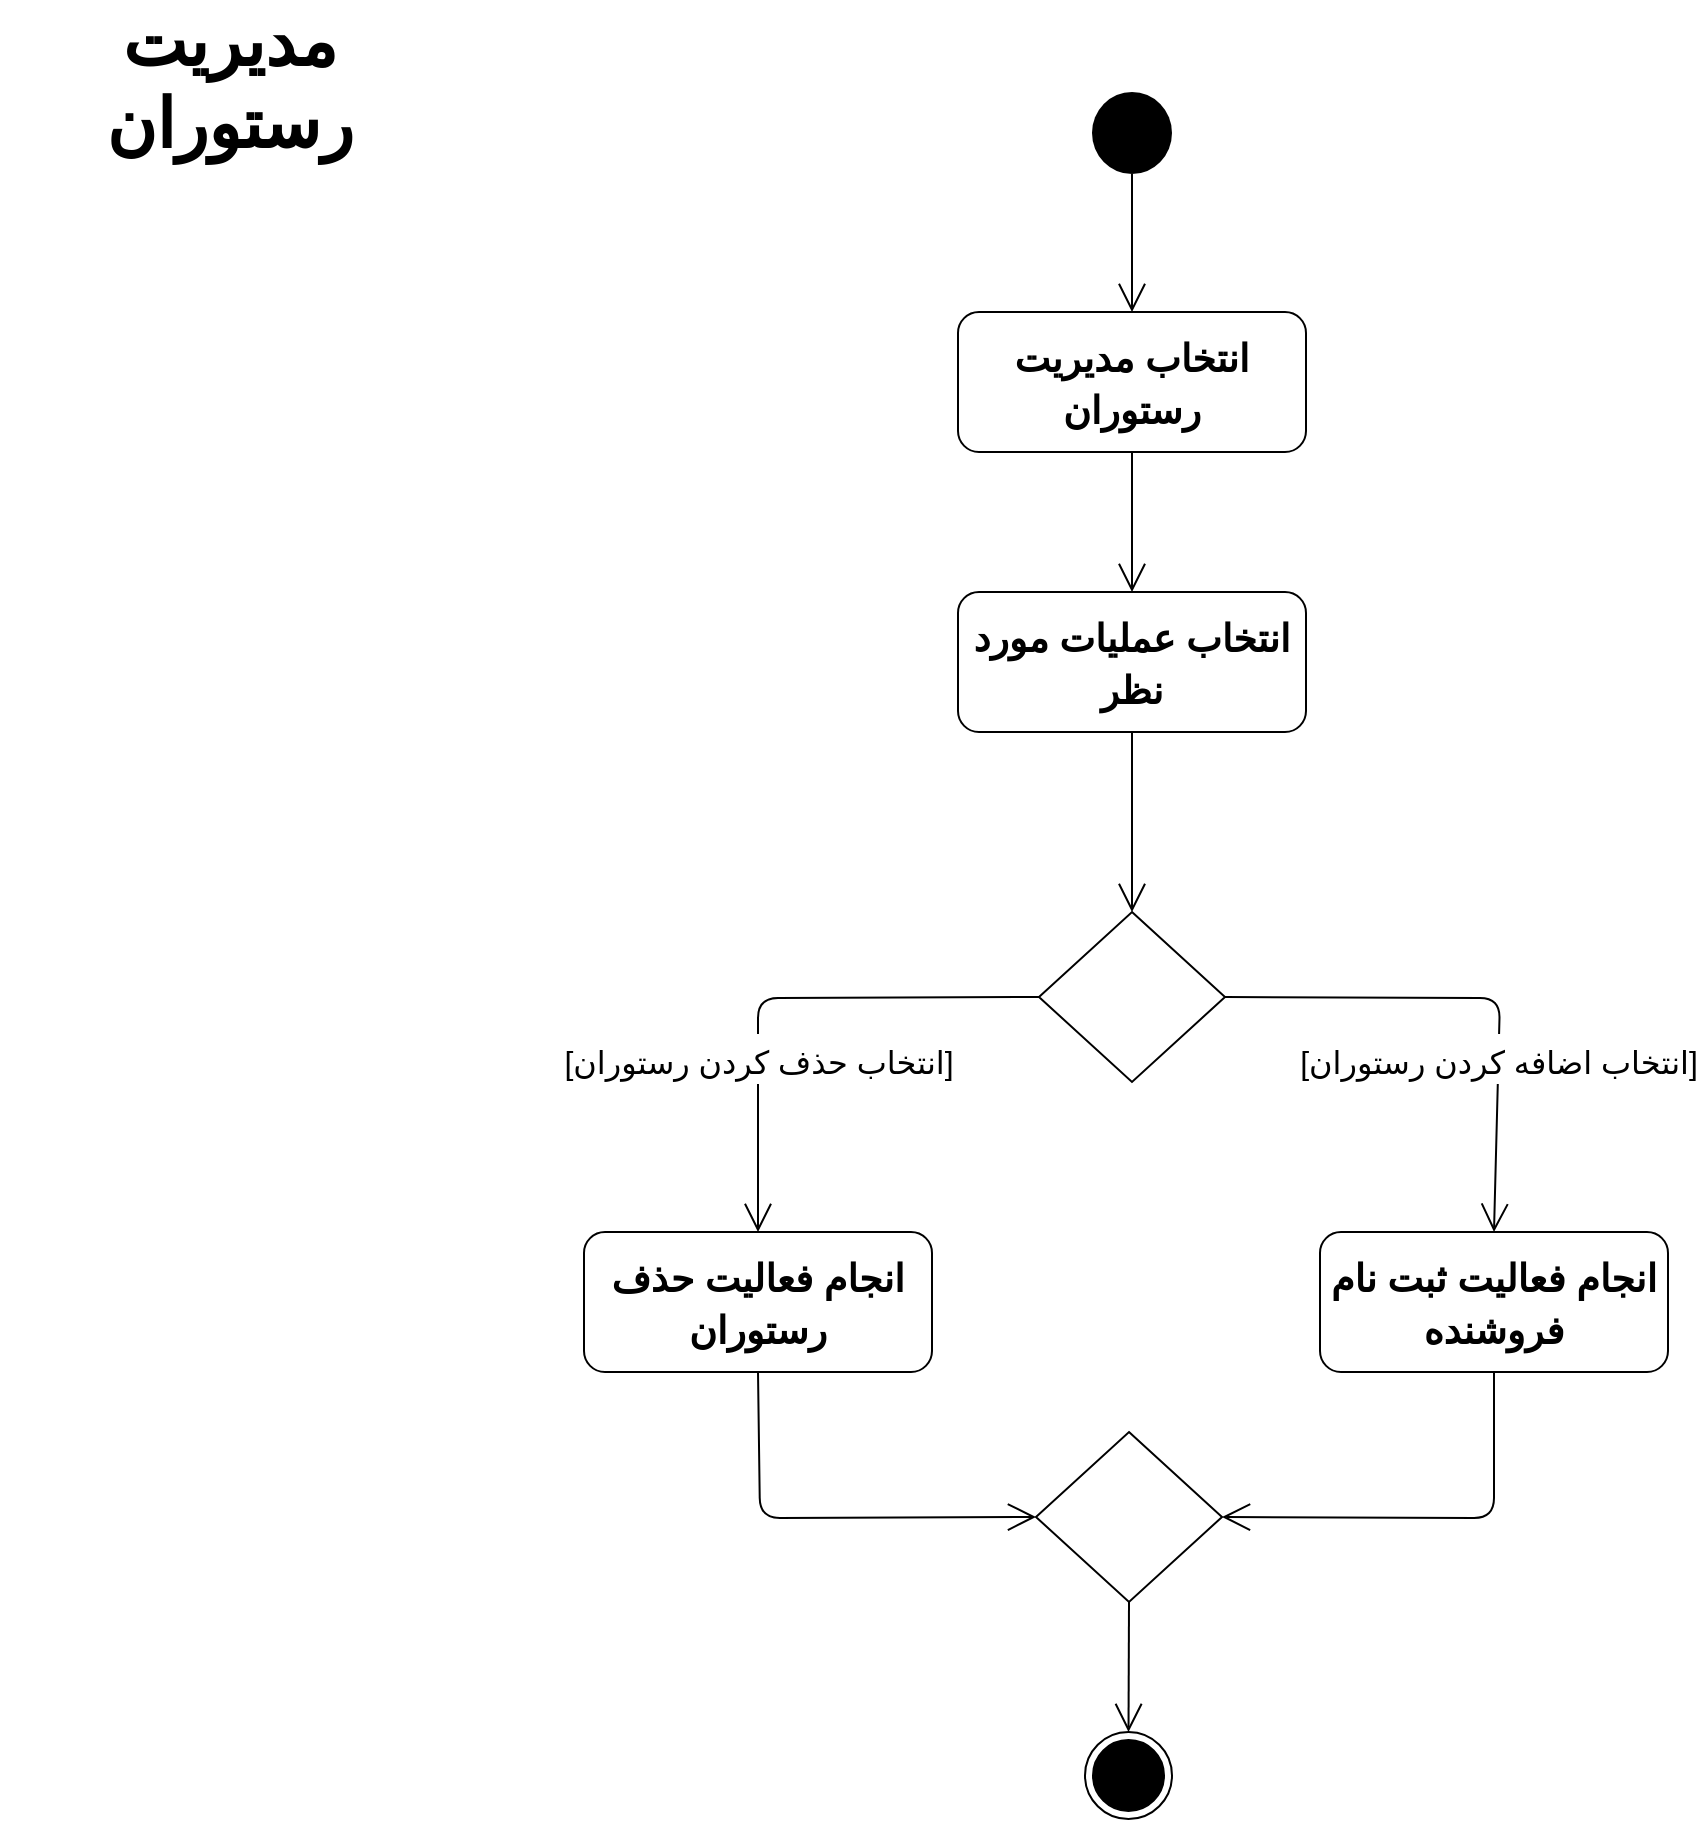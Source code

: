 <mxfile version="14.0.0" type="github">
  <diagram name="Page-1" id="e7e014a7-5840-1c2e-5031-d8a46d1fe8dd">
    <mxGraphModel dx="2076" dy="1160" grid="1" gridSize="10" guides="1" tooltips="1" connect="1" arrows="1" fold="1" page="1" pageScale="1" pageWidth="1169" pageHeight="826" background="#ffffff" math="0" shadow="0">
      <root>
        <mxCell id="0" />
        <mxCell id="1" parent="0" />
        <mxCell id="zklzWbhGourd4f5qVYVP-41" value="" style="ellipse;fillColor=#000000;strokeColor=none;aspect=fixed;" vertex="1" parent="1">
          <mxGeometry x="566" y="60" width="40" height="41.03" as="geometry" />
        </mxCell>
        <mxCell id="zklzWbhGourd4f5qVYVP-42" value="" style="endArrow=open;endFill=1;endSize=12;html=1;fontSize=21;exitX=0.5;exitY=1;exitDx=0;exitDy=0;entryX=0.5;entryY=0;entryDx=0;entryDy=0;" edge="1" parent="1" source="zklzWbhGourd4f5qVYVP-41" target="zklzWbhGourd4f5qVYVP-44">
          <mxGeometry width="160" relative="1" as="geometry">
            <mxPoint x="586" y="473" as="sourcePoint" />
            <mxPoint x="586" y="543" as="targetPoint" />
          </mxGeometry>
        </mxCell>
        <mxCell id="zklzWbhGourd4f5qVYVP-43" value="" style="endArrow=open;endFill=1;endSize=12;html=1;fontSize=21;exitX=0.5;exitY=1;exitDx=0;exitDy=0;entryX=0.5;entryY=0;entryDx=0;entryDy=0;" edge="1" parent="1" source="zklzWbhGourd4f5qVYVP-57" target="zklzWbhGourd4f5qVYVP-50">
          <mxGeometry width="160" relative="1" as="geometry">
            <mxPoint x="586" y="500" as="sourcePoint" />
            <mxPoint x="586" y="570" as="targetPoint" />
          </mxGeometry>
        </mxCell>
        <mxCell id="zklzWbhGourd4f5qVYVP-44" value="&lt;span style=&quot;font-size: 19px&quot;&gt;انتخاب مدیریت رستوران&lt;/span&gt;" style="shape=rect;html=1;rounded=1;whiteSpace=wrap;align=center;fontSize=21;fontStyle=1" vertex="1" parent="1">
          <mxGeometry x="499" y="170" width="174" height="70" as="geometry" />
        </mxCell>
        <mxCell id="zklzWbhGourd4f5qVYVP-45" value="" style="ellipse;html=1;shape=endState;fillColor=#000000;strokeColor=#000000;aspect=fixed;" vertex="1" parent="1">
          <mxGeometry x="562.5" y="880" width="43.5" height="43.5" as="geometry" />
        </mxCell>
        <mxCell id="zklzWbhGourd4f5qVYVP-46" value="&lt;span style=&quot;font-size: 19px&quot;&gt;انجام فعالیت ثبت نام فروشنده&lt;br&gt;&lt;/span&gt;" style="shape=rect;html=1;rounded=1;whiteSpace=wrap;align=center;fontSize=21;fontStyle=1" vertex="1" parent="1">
          <mxGeometry x="680" y="630" width="174" height="70" as="geometry" />
        </mxCell>
        <mxCell id="zklzWbhGourd4f5qVYVP-47" value="" style="endArrow=open;endFill=1;endSize=12;html=1;fontSize=21;entryX=0.5;entryY=0;entryDx=0;entryDy=0;exitX=0.5;exitY=1;exitDx=0;exitDy=0;" edge="1" parent="1" source="zklzWbhGourd4f5qVYVP-54" target="zklzWbhGourd4f5qVYVP-45">
          <mxGeometry width="160" relative="1" as="geometry">
            <mxPoint x="600.25" y="750" as="sourcePoint" />
            <mxPoint x="584.25" y="853" as="targetPoint" />
          </mxGeometry>
        </mxCell>
        <mxCell id="zklzWbhGourd4f5qVYVP-49" value="" style="endArrow=open;endFill=1;endSize=12;html=1;fontSize=21;exitX=0.5;exitY=1;exitDx=0;exitDy=0;entryX=0.5;entryY=0;entryDx=0;entryDy=0;" edge="1" parent="1" source="zklzWbhGourd4f5qVYVP-44" target="zklzWbhGourd4f5qVYVP-57">
          <mxGeometry width="160" relative="1" as="geometry">
            <mxPoint x="582.5" y="300" as="sourcePoint" />
            <mxPoint x="586" y="300" as="targetPoint" />
          </mxGeometry>
        </mxCell>
        <mxCell id="zklzWbhGourd4f5qVYVP-50" value="" style="rhombus;" vertex="1" parent="1">
          <mxGeometry x="539.5" y="470" width="93" height="85" as="geometry" />
        </mxCell>
        <mxCell id="zklzWbhGourd4f5qVYVP-51" value="&lt;font style=&quot;font-size: 16px&quot;&gt;[انتخاب حذف کردن رستوران]&lt;/font&gt;" style="endArrow=open;endFill=1;endSize=12;html=1;fontSize=21;exitX=0;exitY=0.5;exitDx=0;exitDy=0;entryX=0.5;entryY=0;entryDx=0;entryDy=0;" edge="1" parent="1" source="zklzWbhGourd4f5qVYVP-50" target="zklzWbhGourd4f5qVYVP-53">
          <mxGeometry x="0.328" width="160" relative="1" as="geometry">
            <mxPoint x="596" y="380" as="sourcePoint" />
            <mxPoint x="596" y="440" as="targetPoint" />
            <Array as="points">
              <mxPoint x="399" y="513" />
            </Array>
            <mxPoint as="offset" />
          </mxGeometry>
        </mxCell>
        <mxCell id="zklzWbhGourd4f5qVYVP-52" value="&lt;font style=&quot;font-size: 16px&quot;&gt;[انتخاب اضافه کردن رستوران]&lt;/font&gt;" style="endArrow=open;endFill=1;endSize=12;html=1;fontSize=21;exitX=1;exitY=0.5;exitDx=0;exitDy=0;entryX=0.5;entryY=0;entryDx=0;entryDy=0;" edge="1" parent="1" source="zklzWbhGourd4f5qVYVP-50" target="zklzWbhGourd4f5qVYVP-46">
          <mxGeometry x="0.321" width="160" relative="1" as="geometry">
            <mxPoint x="662" y="400" as="sourcePoint" />
            <mxPoint x="772" y="690" as="targetPoint" />
            <Array as="points">
              <mxPoint x="770" y="513" />
            </Array>
            <mxPoint as="offset" />
          </mxGeometry>
        </mxCell>
        <mxCell id="zklzWbhGourd4f5qVYVP-53" value="&lt;span style=&quot;font-size: 19px&quot;&gt;انجام فعالیت حذف رستوران&lt;/span&gt;" style="shape=rect;html=1;rounded=1;whiteSpace=wrap;align=center;fontSize=21;fontStyle=1" vertex="1" parent="1">
          <mxGeometry x="312" y="630" width="174" height="70" as="geometry" />
        </mxCell>
        <mxCell id="zklzWbhGourd4f5qVYVP-54" value="" style="rhombus;" vertex="1" parent="1">
          <mxGeometry x="538" y="730" width="93" height="85" as="geometry" />
        </mxCell>
        <mxCell id="zklzWbhGourd4f5qVYVP-55" value="" style="endArrow=open;endFill=1;endSize=12;html=1;fontSize=21;exitX=0.5;exitY=1;exitDx=0;exitDy=0;entryX=1;entryY=0.5;entryDx=0;entryDy=0;" edge="1" parent="1" source="zklzWbhGourd4f5qVYVP-46" target="zklzWbhGourd4f5qVYVP-54">
          <mxGeometry width="160" relative="1" as="geometry">
            <mxPoint x="632.5" y="882.5" as="sourcePoint" />
            <mxPoint x="774" y="810" as="targetPoint" />
            <Array as="points">
              <mxPoint x="767" y="773" />
            </Array>
          </mxGeometry>
        </mxCell>
        <mxCell id="zklzWbhGourd4f5qVYVP-56" value="" style="endArrow=open;endFill=1;endSize=12;html=1;fontSize=21;exitX=0.5;exitY=1;exitDx=0;exitDy=0;entryX=0;entryY=0.5;entryDx=0;entryDy=0;" edge="1" parent="1" source="zklzWbhGourd4f5qVYVP-53" target="zklzWbhGourd4f5qVYVP-54">
          <mxGeometry width="160" relative="1" as="geometry">
            <mxPoint x="778.58" y="740" as="sourcePoint" />
            <mxPoint x="778.58" y="810" as="targetPoint" />
            <Array as="points">
              <mxPoint x="400" y="773" />
            </Array>
          </mxGeometry>
        </mxCell>
        <mxCell id="zklzWbhGourd4f5qVYVP-57" value="&lt;span style=&quot;font-size: 19px&quot;&gt;انتخاب عملیات مورد نظر&lt;/span&gt;" style="shape=rect;html=1;rounded=1;whiteSpace=wrap;align=center;fontSize=21;fontStyle=1" vertex="1" parent="1">
          <mxGeometry x="499" y="310" width="174" height="70" as="geometry" />
        </mxCell>
        <mxCell id="zklzWbhGourd4f5qVYVP-59" value="&lt;b&gt;&lt;font style=&quot;font-size: 34px&quot;&gt;مدیریت رستوران&lt;/font&gt;&lt;/b&gt;" style="text;html=1;strokeColor=none;fillColor=none;align=center;verticalAlign=middle;whiteSpace=wrap;rounded=0;" vertex="1" parent="1">
          <mxGeometry x="20" y="20" width="230" height="70" as="geometry" />
        </mxCell>
      </root>
    </mxGraphModel>
  </diagram>
</mxfile>
